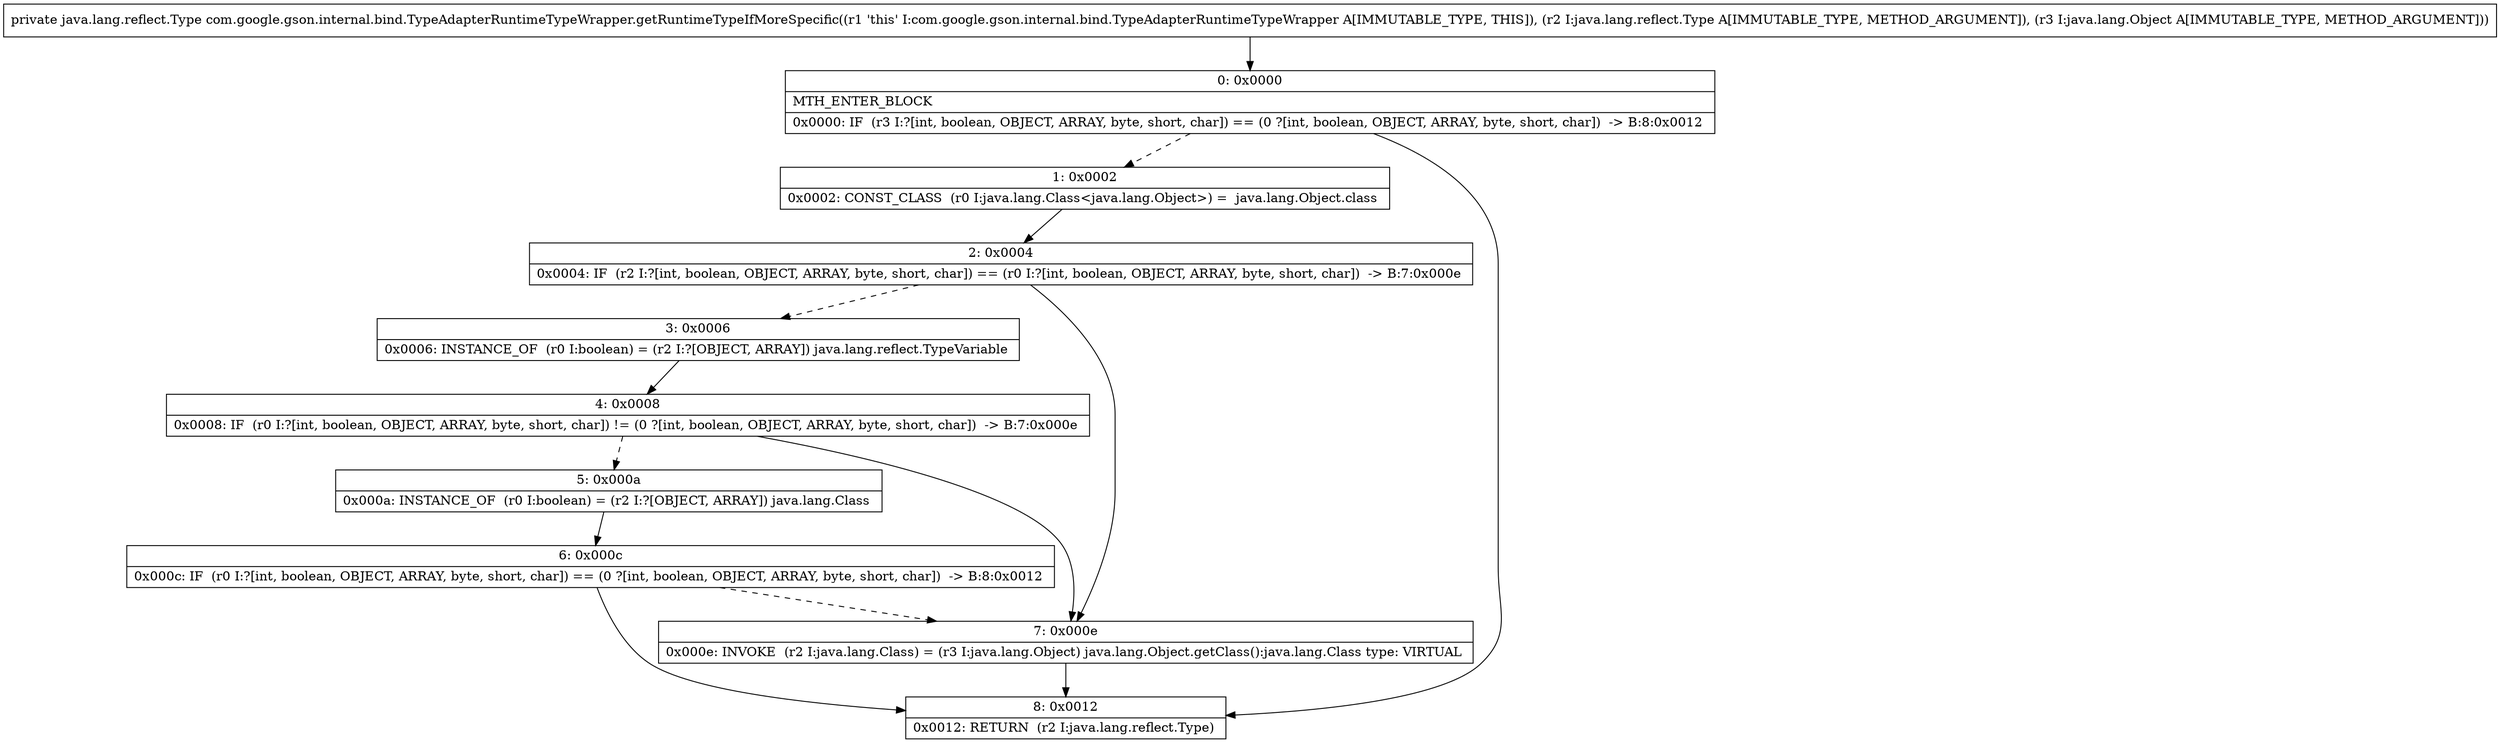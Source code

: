 digraph "CFG forcom.google.gson.internal.bind.TypeAdapterRuntimeTypeWrapper.getRuntimeTypeIfMoreSpecific(Ljava\/lang\/reflect\/Type;Ljava\/lang\/Object;)Ljava\/lang\/reflect\/Type;" {
Node_0 [shape=record,label="{0\:\ 0x0000|MTH_ENTER_BLOCK\l|0x0000: IF  (r3 I:?[int, boolean, OBJECT, ARRAY, byte, short, char]) == (0 ?[int, boolean, OBJECT, ARRAY, byte, short, char])  \-\> B:8:0x0012 \l}"];
Node_1 [shape=record,label="{1\:\ 0x0002|0x0002: CONST_CLASS  (r0 I:java.lang.Class\<java.lang.Object\>) =  java.lang.Object.class \l}"];
Node_2 [shape=record,label="{2\:\ 0x0004|0x0004: IF  (r2 I:?[int, boolean, OBJECT, ARRAY, byte, short, char]) == (r0 I:?[int, boolean, OBJECT, ARRAY, byte, short, char])  \-\> B:7:0x000e \l}"];
Node_3 [shape=record,label="{3\:\ 0x0006|0x0006: INSTANCE_OF  (r0 I:boolean) = (r2 I:?[OBJECT, ARRAY]) java.lang.reflect.TypeVariable \l}"];
Node_4 [shape=record,label="{4\:\ 0x0008|0x0008: IF  (r0 I:?[int, boolean, OBJECT, ARRAY, byte, short, char]) != (0 ?[int, boolean, OBJECT, ARRAY, byte, short, char])  \-\> B:7:0x000e \l}"];
Node_5 [shape=record,label="{5\:\ 0x000a|0x000a: INSTANCE_OF  (r0 I:boolean) = (r2 I:?[OBJECT, ARRAY]) java.lang.Class \l}"];
Node_6 [shape=record,label="{6\:\ 0x000c|0x000c: IF  (r0 I:?[int, boolean, OBJECT, ARRAY, byte, short, char]) == (0 ?[int, boolean, OBJECT, ARRAY, byte, short, char])  \-\> B:8:0x0012 \l}"];
Node_7 [shape=record,label="{7\:\ 0x000e|0x000e: INVOKE  (r2 I:java.lang.Class) = (r3 I:java.lang.Object) java.lang.Object.getClass():java.lang.Class type: VIRTUAL \l}"];
Node_8 [shape=record,label="{8\:\ 0x0012|0x0012: RETURN  (r2 I:java.lang.reflect.Type) \l}"];
MethodNode[shape=record,label="{private java.lang.reflect.Type com.google.gson.internal.bind.TypeAdapterRuntimeTypeWrapper.getRuntimeTypeIfMoreSpecific((r1 'this' I:com.google.gson.internal.bind.TypeAdapterRuntimeTypeWrapper A[IMMUTABLE_TYPE, THIS]), (r2 I:java.lang.reflect.Type A[IMMUTABLE_TYPE, METHOD_ARGUMENT]), (r3 I:java.lang.Object A[IMMUTABLE_TYPE, METHOD_ARGUMENT])) }"];
MethodNode -> Node_0;
Node_0 -> Node_1[style=dashed];
Node_0 -> Node_8;
Node_1 -> Node_2;
Node_2 -> Node_3[style=dashed];
Node_2 -> Node_7;
Node_3 -> Node_4;
Node_4 -> Node_5[style=dashed];
Node_4 -> Node_7;
Node_5 -> Node_6;
Node_6 -> Node_7[style=dashed];
Node_6 -> Node_8;
Node_7 -> Node_8;
}

